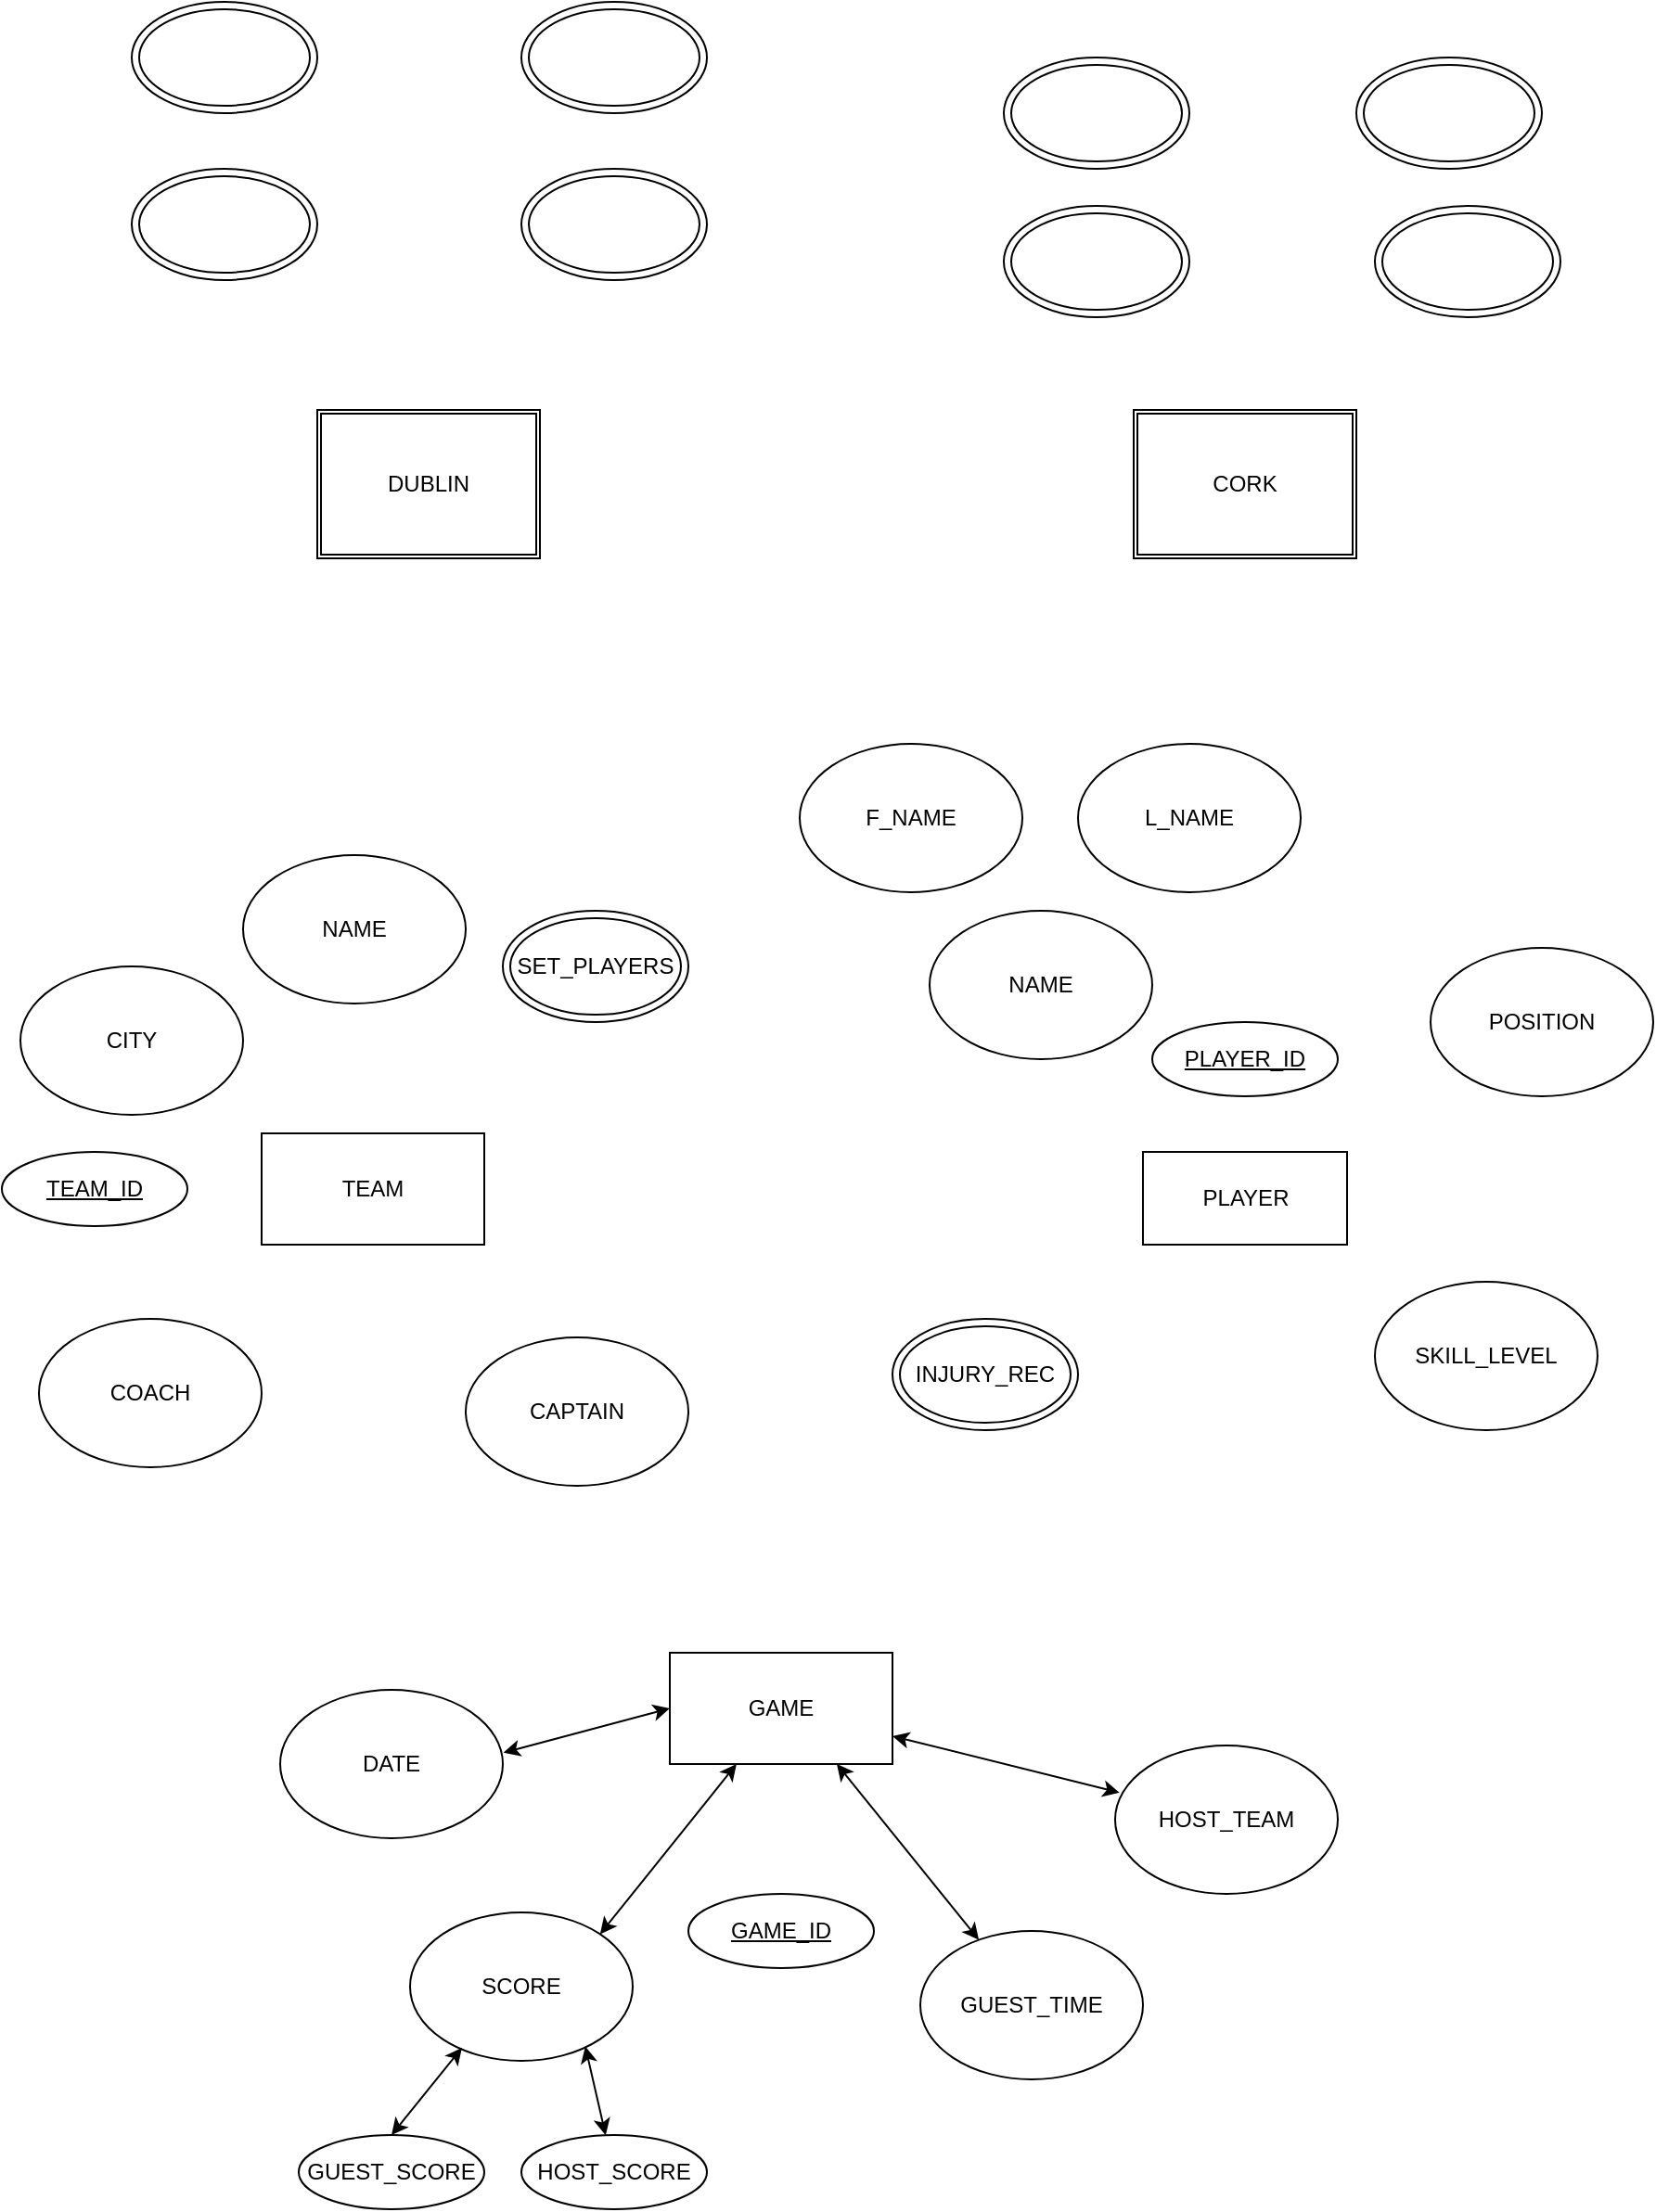 <mxfile version="20.4.0" type="github">
  <diagram id="uVehlbM26gOt4IaI_sKt" name="Page-1">
    <mxGraphModel dx="1038" dy="547" grid="1" gridSize="10" guides="1" tooltips="1" connect="1" arrows="1" fold="1" page="1" pageScale="1" pageWidth="850" pageHeight="1100" math="0" shadow="0">
      <root>
        <mxCell id="0" />
        <mxCell id="1" parent="0" />
        <mxCell id="O7-cnBJ7EZDTtpkwM0OF-1" value="PLAYER" style="html=1;" vertex="1" parent="1">
          <mxGeometry x="625" y="640" width="110" height="50" as="geometry" />
        </mxCell>
        <mxCell id="O7-cnBJ7EZDTtpkwM0OF-2" value="DUBLIN" style="shape=ext;double=1;rounded=0;whiteSpace=wrap;html=1;" vertex="1" parent="1">
          <mxGeometry x="180" y="240" width="120" height="80" as="geometry" />
        </mxCell>
        <mxCell id="O7-cnBJ7EZDTtpkwM0OF-4" value="CORK" style="shape=ext;double=1;rounded=0;whiteSpace=wrap;html=1;" vertex="1" parent="1">
          <mxGeometry x="620" y="240" width="120" height="80" as="geometry" />
        </mxCell>
        <mxCell id="O7-cnBJ7EZDTtpkwM0OF-7" value="" style="ellipse;shape=doubleEllipse;whiteSpace=wrap;html=1;" vertex="1" parent="1">
          <mxGeometry x="80" y="110" width="100" height="60" as="geometry" />
        </mxCell>
        <mxCell id="O7-cnBJ7EZDTtpkwM0OF-8" value="" style="ellipse;shape=doubleEllipse;whiteSpace=wrap;html=1;" vertex="1" parent="1">
          <mxGeometry x="290" y="20" width="100" height="60" as="geometry" />
        </mxCell>
        <mxCell id="O7-cnBJ7EZDTtpkwM0OF-9" value="" style="ellipse;shape=doubleEllipse;whiteSpace=wrap;html=1;" vertex="1" parent="1">
          <mxGeometry x="290" y="110" width="100" height="60" as="geometry" />
        </mxCell>
        <mxCell id="O7-cnBJ7EZDTtpkwM0OF-10" value="" style="ellipse;shape=doubleEllipse;whiteSpace=wrap;html=1;" vertex="1" parent="1">
          <mxGeometry x="80" y="20" width="100" height="60" as="geometry" />
        </mxCell>
        <mxCell id="O7-cnBJ7EZDTtpkwM0OF-11" value="" style="ellipse;shape=doubleEllipse;whiteSpace=wrap;html=1;" vertex="1" parent="1">
          <mxGeometry x="550" y="130" width="100" height="60" as="geometry" />
        </mxCell>
        <mxCell id="O7-cnBJ7EZDTtpkwM0OF-12" value="" style="ellipse;shape=doubleEllipse;whiteSpace=wrap;html=1;" vertex="1" parent="1">
          <mxGeometry x="750" y="130" width="100" height="60" as="geometry" />
        </mxCell>
        <mxCell id="O7-cnBJ7EZDTtpkwM0OF-13" value="" style="ellipse;shape=doubleEllipse;whiteSpace=wrap;html=1;" vertex="1" parent="1">
          <mxGeometry x="550" y="50" width="100" height="60" as="geometry" />
        </mxCell>
        <mxCell id="O7-cnBJ7EZDTtpkwM0OF-14" value="" style="ellipse;shape=doubleEllipse;whiteSpace=wrap;html=1;" vertex="1" parent="1">
          <mxGeometry x="740" y="50" width="100" height="60" as="geometry" />
        </mxCell>
        <mxCell id="O7-cnBJ7EZDTtpkwM0OF-16" value="SET_PLAYERS" style="ellipse;shape=doubleEllipse;whiteSpace=wrap;html=1;" vertex="1" parent="1">
          <mxGeometry x="280" y="510" width="100" height="60" as="geometry" />
        </mxCell>
        <mxCell id="O7-cnBJ7EZDTtpkwM0OF-21" value="INJURY_REC" style="ellipse;shape=doubleEllipse;whiteSpace=wrap;html=1;" vertex="1" parent="1">
          <mxGeometry x="490" y="730" width="100" height="60" as="geometry" />
        </mxCell>
        <mxCell id="O7-cnBJ7EZDTtpkwM0OF-24" value="GAME" style="rounded=0;whiteSpace=wrap;html=1;" vertex="1" parent="1">
          <mxGeometry x="370" y="910" width="120" height="60" as="geometry" />
        </mxCell>
        <mxCell id="O7-cnBJ7EZDTtpkwM0OF-25" value="SCORE" style="ellipse;whiteSpace=wrap;html=1;" vertex="1" parent="1">
          <mxGeometry x="230" y="1050" width="120" height="80" as="geometry" />
        </mxCell>
        <mxCell id="O7-cnBJ7EZDTtpkwM0OF-26" value="GUEST_TIME" style="ellipse;whiteSpace=wrap;html=1;" vertex="1" parent="1">
          <mxGeometry x="505" y="1060" width="120" height="80" as="geometry" />
        </mxCell>
        <mxCell id="O7-cnBJ7EZDTtpkwM0OF-27" value="HOST_TEAM" style="ellipse;whiteSpace=wrap;html=1;" vertex="1" parent="1">
          <mxGeometry x="610" y="960" width="120" height="80" as="geometry" />
        </mxCell>
        <mxCell id="O7-cnBJ7EZDTtpkwM0OF-28" value="DATE" style="ellipse;whiteSpace=wrap;html=1;" vertex="1" parent="1">
          <mxGeometry x="160" y="930" width="120" height="80" as="geometry" />
        </mxCell>
        <mxCell id="O7-cnBJ7EZDTtpkwM0OF-31" value="TEAM" style="rounded=0;whiteSpace=wrap;html=1;" vertex="1" parent="1">
          <mxGeometry x="150" y="630" width="120" height="60" as="geometry" />
        </mxCell>
        <mxCell id="O7-cnBJ7EZDTtpkwM0OF-32" value="COACH" style="ellipse;whiteSpace=wrap;html=1;" vertex="1" parent="1">
          <mxGeometry x="30" y="730" width="120" height="80" as="geometry" />
        </mxCell>
        <mxCell id="O7-cnBJ7EZDTtpkwM0OF-33" value="CAPTAIN" style="ellipse;whiteSpace=wrap;html=1;" vertex="1" parent="1">
          <mxGeometry x="260" y="740" width="120" height="80" as="geometry" />
        </mxCell>
        <mxCell id="O7-cnBJ7EZDTtpkwM0OF-34" value="CITY" style="ellipse;whiteSpace=wrap;html=1;" vertex="1" parent="1">
          <mxGeometry x="20" y="540" width="120" height="80" as="geometry" />
        </mxCell>
        <mxCell id="O7-cnBJ7EZDTtpkwM0OF-35" value="NAME" style="ellipse;whiteSpace=wrap;html=1;" vertex="1" parent="1">
          <mxGeometry x="140" y="480" width="120" height="80" as="geometry" />
        </mxCell>
        <mxCell id="O7-cnBJ7EZDTtpkwM0OF-36" value="POSITION" style="ellipse;whiteSpace=wrap;html=1;" vertex="1" parent="1">
          <mxGeometry x="780" y="530" width="120" height="80" as="geometry" />
        </mxCell>
        <mxCell id="O7-cnBJ7EZDTtpkwM0OF-37" value="SKILL_LEVEL" style="ellipse;whiteSpace=wrap;html=1;" vertex="1" parent="1">
          <mxGeometry x="750" y="710" width="120" height="80" as="geometry" />
        </mxCell>
        <mxCell id="O7-cnBJ7EZDTtpkwM0OF-38" value="NAME" style="ellipse;whiteSpace=wrap;html=1;" vertex="1" parent="1">
          <mxGeometry x="510" y="510" width="120" height="80" as="geometry" />
        </mxCell>
        <mxCell id="O7-cnBJ7EZDTtpkwM0OF-39" value="F_NAME" style="ellipse;whiteSpace=wrap;html=1;" vertex="1" parent="1">
          <mxGeometry x="440" y="420" width="120" height="80" as="geometry" />
        </mxCell>
        <mxCell id="O7-cnBJ7EZDTtpkwM0OF-40" value="L_NAME" style="ellipse;whiteSpace=wrap;html=1;" vertex="1" parent="1">
          <mxGeometry x="590" y="420" width="120" height="80" as="geometry" />
        </mxCell>
        <mxCell id="O7-cnBJ7EZDTtpkwM0OF-41" value="TEAM_ID" style="ellipse;whiteSpace=wrap;html=1;align=center;fontStyle=4;" vertex="1" parent="1">
          <mxGeometry x="10" y="640" width="100" height="40" as="geometry" />
        </mxCell>
        <mxCell id="O7-cnBJ7EZDTtpkwM0OF-42" value="PLAYER_ID" style="ellipse;whiteSpace=wrap;html=1;align=center;fontStyle=4;" vertex="1" parent="1">
          <mxGeometry x="630" y="570" width="100" height="40" as="geometry" />
        </mxCell>
        <mxCell id="O7-cnBJ7EZDTtpkwM0OF-43" value="GAME_ID" style="ellipse;whiteSpace=wrap;html=1;align=center;fontStyle=4;" vertex="1" parent="1">
          <mxGeometry x="380" y="1040" width="100" height="40" as="geometry" />
        </mxCell>
        <mxCell id="O7-cnBJ7EZDTtpkwM0OF-44" value="GUEST_SCORE" style="ellipse;whiteSpace=wrap;html=1;align=center;" vertex="1" parent="1">
          <mxGeometry x="170" y="1170" width="100" height="40" as="geometry" />
        </mxCell>
        <mxCell id="O7-cnBJ7EZDTtpkwM0OF-45" value="HOST_SCORE" style="ellipse;whiteSpace=wrap;html=1;align=center;" vertex="1" parent="1">
          <mxGeometry x="290" y="1170" width="100" height="40" as="geometry" />
        </mxCell>
        <mxCell id="O7-cnBJ7EZDTtpkwM0OF-47" value="" style="endArrow=classic;startArrow=classic;html=1;rounded=0;exitX=1;exitY=0;exitDx=0;exitDy=0;" edge="1" parent="1" source="O7-cnBJ7EZDTtpkwM0OF-25" target="O7-cnBJ7EZDTtpkwM0OF-24">
          <mxGeometry width="50" height="50" relative="1" as="geometry">
            <mxPoint x="360" y="1000" as="sourcePoint" />
            <mxPoint x="410" y="950" as="targetPoint" />
          </mxGeometry>
        </mxCell>
        <mxCell id="O7-cnBJ7EZDTtpkwM0OF-48" value="" style="endArrow=classic;startArrow=classic;html=1;rounded=0;exitX=1.003;exitY=0.423;exitDx=0;exitDy=0;exitPerimeter=0;entryX=0;entryY=0.5;entryDx=0;entryDy=0;" edge="1" parent="1" source="O7-cnBJ7EZDTtpkwM0OF-28" target="O7-cnBJ7EZDTtpkwM0OF-24">
          <mxGeometry width="50" height="50" relative="1" as="geometry">
            <mxPoint x="360" y="1000" as="sourcePoint" />
            <mxPoint x="410" y="950" as="targetPoint" />
          </mxGeometry>
        </mxCell>
        <mxCell id="O7-cnBJ7EZDTtpkwM0OF-49" value="" style="endArrow=classic;startArrow=classic;html=1;rounded=0;exitX=0.5;exitY=0;exitDx=0;exitDy=0;entryX=0.233;entryY=0.913;entryDx=0;entryDy=0;entryPerimeter=0;" edge="1" parent="1" source="O7-cnBJ7EZDTtpkwM0OF-44" target="O7-cnBJ7EZDTtpkwM0OF-25">
          <mxGeometry width="50" height="50" relative="1" as="geometry">
            <mxPoint x="360" y="1000" as="sourcePoint" />
            <mxPoint x="410" y="950" as="targetPoint" />
          </mxGeometry>
        </mxCell>
        <mxCell id="O7-cnBJ7EZDTtpkwM0OF-50" value="" style="endArrow=classic;startArrow=classic;html=1;rounded=0;exitX=0.787;exitY=0.903;exitDx=0;exitDy=0;exitPerimeter=0;" edge="1" parent="1" source="O7-cnBJ7EZDTtpkwM0OF-25" target="O7-cnBJ7EZDTtpkwM0OF-45">
          <mxGeometry width="50" height="50" relative="1" as="geometry">
            <mxPoint x="360" y="1000" as="sourcePoint" />
            <mxPoint x="410" y="950" as="targetPoint" />
          </mxGeometry>
        </mxCell>
        <mxCell id="O7-cnBJ7EZDTtpkwM0OF-51" value="" style="endArrow=classic;startArrow=classic;html=1;rounded=0;entryX=0.02;entryY=0.318;entryDx=0;entryDy=0;entryPerimeter=0;" edge="1" parent="1" source="O7-cnBJ7EZDTtpkwM0OF-24" target="O7-cnBJ7EZDTtpkwM0OF-27">
          <mxGeometry width="50" height="50" relative="1" as="geometry">
            <mxPoint x="360" y="1000" as="sourcePoint" />
            <mxPoint x="410" y="950" as="targetPoint" />
          </mxGeometry>
        </mxCell>
        <mxCell id="O7-cnBJ7EZDTtpkwM0OF-52" value="" style="endArrow=classic;startArrow=classic;html=1;rounded=0;exitX=0.75;exitY=1;exitDx=0;exitDy=0;" edge="1" parent="1" source="O7-cnBJ7EZDTtpkwM0OF-24" target="O7-cnBJ7EZDTtpkwM0OF-26">
          <mxGeometry width="50" height="50" relative="1" as="geometry">
            <mxPoint x="360" y="1000" as="sourcePoint" />
            <mxPoint x="560" y="1050" as="targetPoint" />
          </mxGeometry>
        </mxCell>
      </root>
    </mxGraphModel>
  </diagram>
</mxfile>
